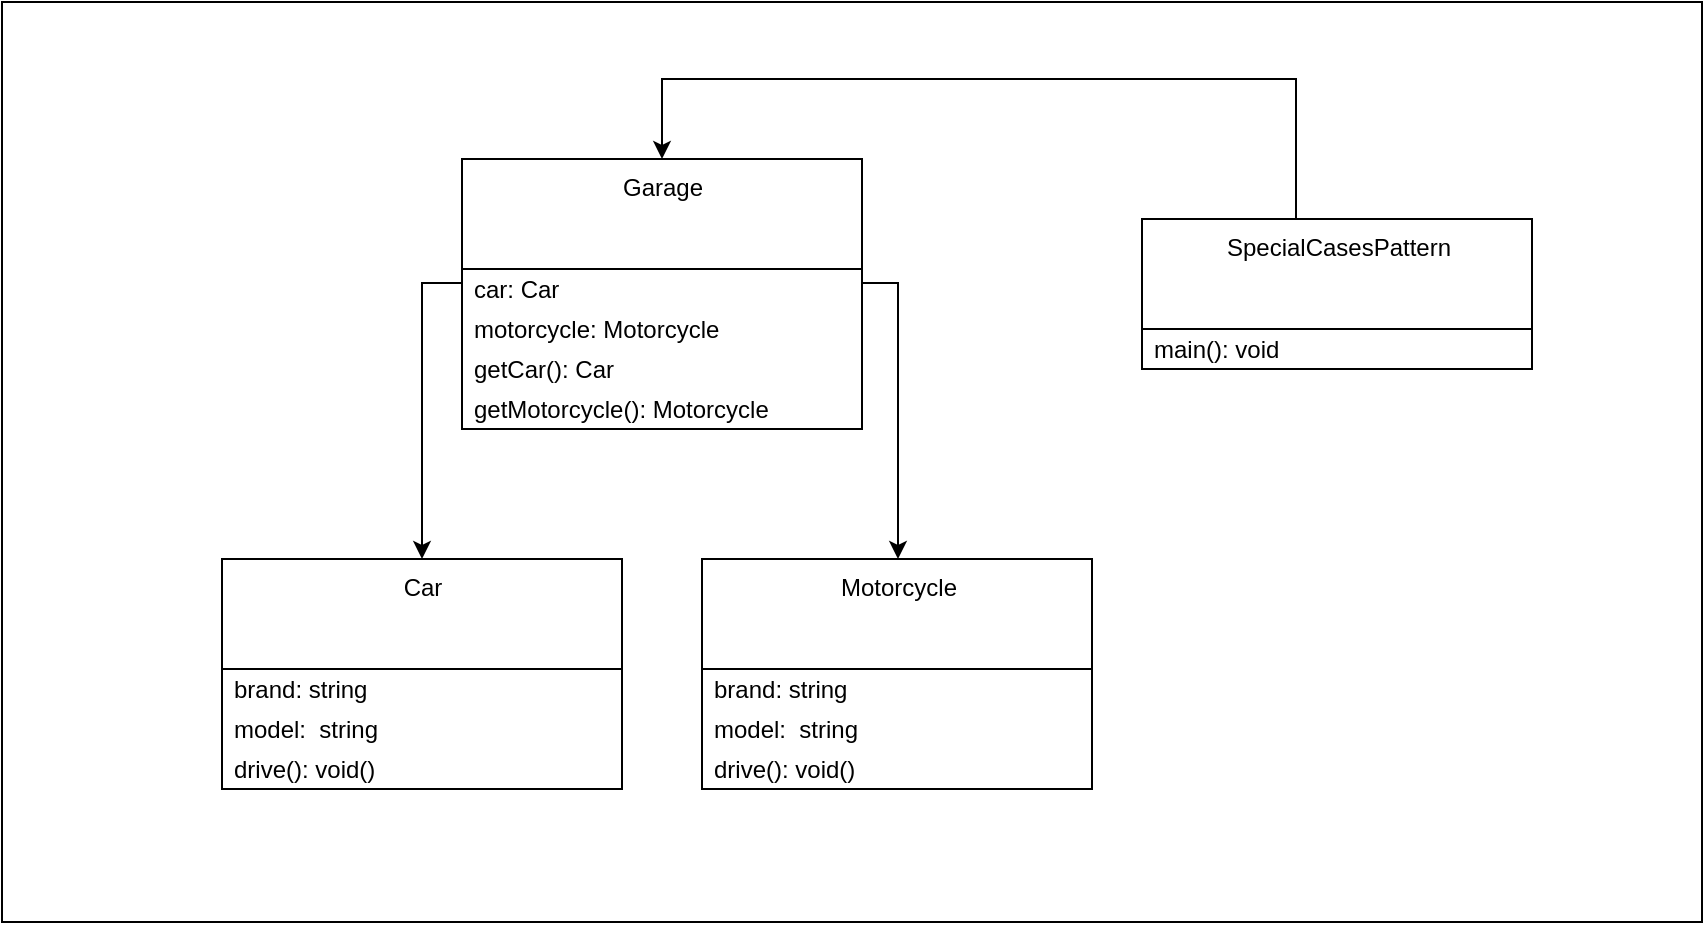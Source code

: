 <mxfile version="14.7.0" type="device" pages="4"><diagram id="v5XbidmCzgUqoYMLJOeR" name="SpecialCasePattern-1"><mxGraphModel dx="2234" dy="1174" grid="1" gridSize="10" guides="1" tooltips="1" connect="1" arrows="1" fold="1" page="1" pageScale="1" pageWidth="850" pageHeight="1100" math="0" shadow="0"><root><mxCell id="0"/><mxCell id="1" parent="0"/><mxCell id="XyhvlbG4NwxolK5GB6eY-1" value="" style="rounded=0;whiteSpace=wrap;html=1;fillColor=none;" vertex="1" parent="1"><mxGeometry width="850" height="460" as="geometry"/></mxCell><mxCell id="plxA01GhO-hnBvqBOP3u-22" style="edgeStyle=orthogonalEdgeStyle;rounded=0;orthogonalLoop=1;jettySize=auto;html=1;" edge="1" parent="1" source="plxA01GhO-hnBvqBOP3u-1" target="plxA01GhO-hnBvqBOP3u-11"><mxGeometry relative="1" as="geometry"><Array as="points"><mxPoint x="448" y="140.5"/></Array></mxGeometry></mxCell><mxCell id="plxA01GhO-hnBvqBOP3u-23" style="edgeStyle=orthogonalEdgeStyle;rounded=0;orthogonalLoop=1;jettySize=auto;html=1;" edge="1" parent="1" source="plxA01GhO-hnBvqBOP3u-1" target="plxA01GhO-hnBvqBOP3u-17"><mxGeometry relative="1" as="geometry"><Array as="points"><mxPoint x="210" y="140.5"/></Array></mxGeometry></mxCell><mxCell id="plxA01GhO-hnBvqBOP3u-1" value="Garage" style="swimlane;fontStyle=0;align=center;verticalAlign=top;childLayout=stackLayout;horizontal=1;startSize=55;horizontalStack=0;resizeParent=1;resizeParentMax=0;resizeLast=0;collapsible=0;marginBottom=0;html=1;" vertex="1" parent="1"><mxGeometry x="230" y="78.5" width="200" height="135" as="geometry"/></mxCell><mxCell id="plxA01GhO-hnBvqBOP3u-3" value="&lt;div&gt;car: Car&lt;/div&gt;" style="text;html=1;strokeColor=none;fillColor=none;align=left;verticalAlign=middle;spacingLeft=4;spacingRight=4;overflow=hidden;rotatable=0;points=[[0,0.5],[1,0.5]];portConstraint=eastwest;" vertex="1" parent="plxA01GhO-hnBvqBOP3u-1"><mxGeometry y="55" width="200" height="20" as="geometry"/></mxCell><mxCell id="plxA01GhO-hnBvqBOP3u-9" value="&lt;div&gt;motorcycle: Motorcycle&lt;/div&gt;" style="text;html=1;strokeColor=none;fillColor=none;align=left;verticalAlign=middle;spacingLeft=4;spacingRight=4;overflow=hidden;rotatable=0;points=[[0,0.5],[1,0.5]];portConstraint=eastwest;" vertex="1" parent="plxA01GhO-hnBvqBOP3u-1"><mxGeometry y="75" width="200" height="20" as="geometry"/></mxCell><mxCell id="plxA01GhO-hnBvqBOP3u-8" value="&lt;div&gt;getCar(): Car&lt;/div&gt;" style="text;html=1;strokeColor=none;fillColor=none;align=left;verticalAlign=middle;spacingLeft=4;spacingRight=4;overflow=hidden;rotatable=0;points=[[0,0.5],[1,0.5]];portConstraint=eastwest;" vertex="1" parent="plxA01GhO-hnBvqBOP3u-1"><mxGeometry y="95" width="200" height="20" as="geometry"/></mxCell><mxCell id="plxA01GhO-hnBvqBOP3u-10" value="&lt;div&gt;getMotorcycle(): Motorcycle&lt;/div&gt;" style="text;html=1;strokeColor=none;fillColor=none;align=left;verticalAlign=middle;spacingLeft=4;spacingRight=4;overflow=hidden;rotatable=0;points=[[0,0.5],[1,0.5]];portConstraint=eastwest;" vertex="1" parent="plxA01GhO-hnBvqBOP3u-1"><mxGeometry y="115" width="200" height="20" as="geometry"/></mxCell><mxCell id="plxA01GhO-hnBvqBOP3u-11" value="Motorcycle" style="swimlane;fontStyle=0;align=center;verticalAlign=top;childLayout=stackLayout;horizontal=1;startSize=55;horizontalStack=0;resizeParent=1;resizeParentMax=0;resizeLast=0;collapsible=0;marginBottom=0;html=1;" vertex="1" parent="1"><mxGeometry x="350" y="278.5" width="195" height="115" as="geometry"/></mxCell><mxCell id="plxA01GhO-hnBvqBOP3u-12" value="brand: string" style="text;html=1;strokeColor=none;fillColor=none;align=left;verticalAlign=middle;spacingLeft=4;spacingRight=4;overflow=hidden;rotatable=0;points=[[0,0.5],[1,0.5]];portConstraint=eastwest;" vertex="1" parent="plxA01GhO-hnBvqBOP3u-11"><mxGeometry y="55" width="195" height="20" as="geometry"/></mxCell><mxCell id="plxA01GhO-hnBvqBOP3u-13" value="&lt;div&gt;model:&amp;nbsp; string&lt;/div&gt;" style="text;html=1;strokeColor=none;fillColor=none;align=left;verticalAlign=middle;spacingLeft=4;spacingRight=4;overflow=hidden;rotatable=0;points=[[0,0.5],[1,0.5]];portConstraint=eastwest;" vertex="1" parent="plxA01GhO-hnBvqBOP3u-11"><mxGeometry y="75" width="195" height="20" as="geometry"/></mxCell><mxCell id="plxA01GhO-hnBvqBOP3u-15" value="&lt;div&gt;drive(): void()&lt;/div&gt;" style="text;html=1;strokeColor=none;fillColor=none;align=left;verticalAlign=middle;spacingLeft=4;spacingRight=4;overflow=hidden;rotatable=0;points=[[0,0.5],[1,0.5]];portConstraint=eastwest;" vertex="1" parent="plxA01GhO-hnBvqBOP3u-11"><mxGeometry y="95" width="195" height="20" as="geometry"/></mxCell><mxCell id="plxA01GhO-hnBvqBOP3u-17" value="Car" style="swimlane;fontStyle=0;align=center;verticalAlign=top;childLayout=stackLayout;horizontal=1;startSize=55;horizontalStack=0;resizeParent=1;resizeParentMax=0;resizeLast=0;collapsible=0;marginBottom=0;html=1;" vertex="1" parent="1"><mxGeometry x="110" y="278.5" width="200" height="115" as="geometry"/></mxCell><mxCell id="plxA01GhO-hnBvqBOP3u-18" value="brand: string" style="text;html=1;strokeColor=none;fillColor=none;align=left;verticalAlign=middle;spacingLeft=4;spacingRight=4;overflow=hidden;rotatable=0;points=[[0,0.5],[1,0.5]];portConstraint=eastwest;" vertex="1" parent="plxA01GhO-hnBvqBOP3u-17"><mxGeometry y="55" width="200" height="20" as="geometry"/></mxCell><mxCell id="plxA01GhO-hnBvqBOP3u-19" value="&lt;div&gt;model:&amp;nbsp; string&lt;/div&gt;" style="text;html=1;strokeColor=none;fillColor=none;align=left;verticalAlign=middle;spacingLeft=4;spacingRight=4;overflow=hidden;rotatable=0;points=[[0,0.5],[1,0.5]];portConstraint=eastwest;" vertex="1" parent="plxA01GhO-hnBvqBOP3u-17"><mxGeometry y="75" width="200" height="20" as="geometry"/></mxCell><mxCell id="plxA01GhO-hnBvqBOP3u-21" value="&lt;div&gt;drive(): void()&lt;/div&gt;" style="text;html=1;strokeColor=none;fillColor=none;align=left;verticalAlign=middle;spacingLeft=4;spacingRight=4;overflow=hidden;rotatable=0;points=[[0,0.5],[1,0.5]];portConstraint=eastwest;" vertex="1" parent="plxA01GhO-hnBvqBOP3u-17"><mxGeometry y="95" width="200" height="20" as="geometry"/></mxCell><mxCell id="plxA01GhO-hnBvqBOP3u-29" style="edgeStyle=orthogonalEdgeStyle;rounded=0;orthogonalLoop=1;jettySize=auto;html=1;entryX=0.5;entryY=0;entryDx=0;entryDy=0;" edge="1" parent="1" source="plxA01GhO-hnBvqBOP3u-24" target="plxA01GhO-hnBvqBOP3u-1"><mxGeometry relative="1" as="geometry"><Array as="points"><mxPoint x="647" y="38.5"/><mxPoint x="330" y="38.5"/></Array></mxGeometry></mxCell><mxCell id="plxA01GhO-hnBvqBOP3u-24" value="SpecialCasesPattern" style="swimlane;fontStyle=0;align=center;verticalAlign=top;childLayout=stackLayout;horizontal=1;startSize=55;horizontalStack=0;resizeParent=1;resizeParentMax=0;resizeLast=0;collapsible=0;marginBottom=0;html=1;" vertex="1" parent="1"><mxGeometry x="570" y="108.5" width="195" height="75" as="geometry"/></mxCell><mxCell id="plxA01GhO-hnBvqBOP3u-28" value="&lt;div&gt;main(): void&lt;/div&gt;" style="text;html=1;strokeColor=none;fillColor=none;align=left;verticalAlign=middle;spacingLeft=4;spacingRight=4;overflow=hidden;rotatable=0;points=[[0,0.5],[1,0.5]];portConstraint=eastwest;" vertex="1" parent="plxA01GhO-hnBvqBOP3u-24"><mxGeometry y="55" width="195" height="20" as="geometry"/></mxCell></root></mxGraphModel></diagram><diagram id="HDFOe7zhy4FKOQdFtRcy" name="SpecialCasePattern-1.1"><mxGraphModel dx="1117" dy="587" grid="1" gridSize="10" guides="1" tooltips="1" connect="1" arrows="1" fold="1" page="1" pageScale="1" pageWidth="850" pageHeight="1100" math="0" shadow="0"><root><mxCell id="30r-smQOEAdsv2KJNlT_-0"/><mxCell id="30r-smQOEAdsv2KJNlT_-1" parent="30r-smQOEAdsv2KJNlT_-0"/><mxCell id="30r-smQOEAdsv2KJNlT_-29" value="" style="rounded=0;whiteSpace=wrap;html=1;fillColor=none;" vertex="1" parent="30r-smQOEAdsv2KJNlT_-1"><mxGeometry width="850" height="440" as="geometry"/></mxCell><mxCell id="30r-smQOEAdsv2KJNlT_-2" style="edgeStyle=orthogonalEdgeStyle;rounded=0;orthogonalLoop=1;jettySize=auto;html=1;fontColor=#808080;exitX=0;exitY=0.5;exitDx=0;exitDy=0;" edge="1" parent="30r-smQOEAdsv2KJNlT_-1" source="30r-smQOEAdsv2KJNlT_-4" target="30r-smQOEAdsv2KJNlT_-24"><mxGeometry relative="1" as="geometry"><Array as="points"><mxPoint x="545" y="326"/><mxPoint x="545" y="26"/><mxPoint x="271" y="26"/></Array></mxGeometry></mxCell><mxCell id="30r-smQOEAdsv2KJNlT_-3" value="Garage" style="swimlane;fontStyle=0;align=center;verticalAlign=top;childLayout=stackLayout;horizontal=1;startSize=55;horizontalStack=0;resizeParent=1;resizeParentMax=0;resizeLast=0;collapsible=0;marginBottom=0;html=1;" vertex="1" parent="30r-smQOEAdsv2KJNlT_-1"><mxGeometry x="575" y="261" width="250" height="115" as="geometry"/></mxCell><mxCell id="30r-smQOEAdsv2KJNlT_-4" value="&lt;div&gt;car: AbstractVehicle&lt;br&gt;&lt;/div&gt;" style="text;html=1;strokeColor=none;align=left;verticalAlign=middle;spacingLeft=4;spacingRight=4;overflow=hidden;rotatable=0;points=[[0,0.5],[1,0.5]];portConstraint=eastwest;fillColor=#ffffff;" vertex="1" parent="30r-smQOEAdsv2KJNlT_-3"><mxGeometry y="55" width="250" height="20" as="geometry"/></mxCell><mxCell id="30r-smQOEAdsv2KJNlT_-5" value="&lt;div&gt;motorcycle: AbstractVehicle&lt;/div&gt;" style="text;html=1;strokeColor=none;align=left;verticalAlign=middle;spacingLeft=4;spacingRight=4;overflow=hidden;rotatable=0;points=[[0,0.5],[1,0.5]];portConstraint=eastwest;fillColor=#ffffff;" vertex="1" parent="30r-smQOEAdsv2KJNlT_-3"><mxGeometry y="75" width="250" height="20" as="geometry"/></mxCell><mxCell id="30r-smQOEAdsv2KJNlT_-7" value="&lt;div&gt;getAvailableVehicle(): AbstractVehicle&lt;/div&gt;" style="text;html=1;strokeColor=none;align=left;verticalAlign=middle;spacingLeft=4;spacingRight=4;overflow=hidden;rotatable=0;points=[[0,0.5],[1,0.5]];portConstraint=eastwest;fillColor=#ffffff;" vertex="1" parent="30r-smQOEAdsv2KJNlT_-3"><mxGeometry y="95" width="250" height="20" as="geometry"/></mxCell><mxCell id="30r-smQOEAdsv2KJNlT_-8" value="Motorcycle" style="swimlane;fontStyle=0;align=center;verticalAlign=top;childLayout=stackLayout;horizontal=1;startSize=55;horizontalStack=0;resizeParent=1;resizeParentMax=0;resizeLast=0;collapsible=0;marginBottom=0;html=1;" vertex="1" parent="30r-smQOEAdsv2KJNlT_-1"><mxGeometry x="302" y="261" width="195" height="115" as="geometry"/></mxCell><mxCell id="30r-smQOEAdsv2KJNlT_-9" value="brand: string" style="text;html=1;strokeColor=none;align=left;verticalAlign=middle;spacingLeft=4;spacingRight=4;overflow=hidden;rotatable=0;points=[[0,0.5],[1,0.5]];portConstraint=eastwest;fontColor=#808080;fillColor=#ffffff;" vertex="1" parent="30r-smQOEAdsv2KJNlT_-8"><mxGeometry y="55" width="195" height="20" as="geometry"/></mxCell><mxCell id="30r-smQOEAdsv2KJNlT_-10" value="&lt;div&gt;model:&amp;nbsp; string&lt;/div&gt;" style="text;html=1;strokeColor=none;align=left;verticalAlign=middle;spacingLeft=4;spacingRight=4;overflow=hidden;rotatable=0;points=[[0,0.5],[1,0.5]];portConstraint=eastwest;fontColor=#808080;fillColor=#ffffff;" vertex="1" parent="30r-smQOEAdsv2KJNlT_-8"><mxGeometry y="75" width="195" height="20" as="geometry"/></mxCell><mxCell id="30r-smQOEAdsv2KJNlT_-12" value="&lt;div&gt;drive(): void()&lt;/div&gt;" style="text;html=1;strokeColor=none;align=left;verticalAlign=middle;spacingLeft=4;spacingRight=4;overflow=hidden;rotatable=0;points=[[0,0.5],[1,0.5]];portConstraint=eastwest;fillColor=#ffffff;" vertex="1" parent="30r-smQOEAdsv2KJNlT_-8"><mxGeometry y="95" width="195" height="20" as="geometry"/></mxCell><mxCell id="30r-smQOEAdsv2KJNlT_-13" value="Car" style="swimlane;fontStyle=0;align=center;verticalAlign=top;childLayout=stackLayout;horizontal=1;startSize=55;horizontalStack=0;resizeParent=1;resizeParentMax=0;resizeLast=0;collapsible=0;marginBottom=0;html=1;" vertex="1" parent="30r-smQOEAdsv2KJNlT_-1"><mxGeometry x="26" y="261" width="200" height="115" as="geometry"/></mxCell><mxCell id="30r-smQOEAdsv2KJNlT_-14" value="brand: string" style="text;html=1;strokeColor=none;align=left;verticalAlign=middle;spacingLeft=4;spacingRight=4;overflow=hidden;rotatable=0;points=[[0,0.5],[1,0.5]];portConstraint=eastwest;fontColor=#808080;fillColor=#ffffff;" vertex="1" parent="30r-smQOEAdsv2KJNlT_-13"><mxGeometry y="55" width="200" height="20" as="geometry"/></mxCell><mxCell id="30r-smQOEAdsv2KJNlT_-15" value="&lt;div&gt;model:&amp;nbsp; string&lt;/div&gt;" style="text;html=1;strokeColor=none;align=left;verticalAlign=middle;spacingLeft=4;spacingRight=4;overflow=hidden;rotatable=0;points=[[0,0.5],[1,0.5]];portConstraint=eastwest;fontColor=#808080;fillColor=#ffffff;" vertex="1" parent="30r-smQOEAdsv2KJNlT_-13"><mxGeometry y="75" width="200" height="20" as="geometry"/></mxCell><mxCell id="30r-smQOEAdsv2KJNlT_-17" value="&lt;div&gt;drive(): void()&lt;/div&gt;" style="text;html=1;align=left;verticalAlign=middle;spacingLeft=4;spacingRight=4;overflow=hidden;rotatable=0;points=[[0,0.5],[1,0.5]];portConstraint=eastwest;fillColor=#ffffff;shadow=0;sketch=0;" vertex="1" parent="30r-smQOEAdsv2KJNlT_-13"><mxGeometry y="95" width="200" height="20" as="geometry"/></mxCell><mxCell id="30r-smQOEAdsv2KJNlT_-18" style="edgeStyle=orthogonalEdgeStyle;rounded=0;orthogonalLoop=1;jettySize=auto;html=1;fontColor=#808080;" edge="1" parent="30r-smQOEAdsv2KJNlT_-1" source="30r-smQOEAdsv2KJNlT_-19" target="30r-smQOEAdsv2KJNlT_-3"><mxGeometry relative="1" as="geometry"/></mxCell><mxCell id="30r-smQOEAdsv2KJNlT_-19" value="SpecialCasePattern" style="swimlane;fontStyle=0;align=center;verticalAlign=top;childLayout=stackLayout;horizontal=1;startSize=55;horizontalStack=0;resizeParent=1;resizeParentMax=0;resizeLast=0;collapsible=0;marginBottom=0;html=1;" vertex="1" parent="30r-smQOEAdsv2KJNlT_-1"><mxGeometry x="600" y="96" width="200" height="75" as="geometry"/></mxCell><mxCell id="30r-smQOEAdsv2KJNlT_-21" value="&lt;div&gt;main(): void&lt;/div&gt;" style="text;html=1;strokeColor=none;align=left;verticalAlign=middle;spacingLeft=4;spacingRight=4;overflow=hidden;rotatable=0;points=[[0,0.5],[1,0.5]];portConstraint=eastwest;fillColor=#ffffff;" vertex="1" parent="30r-smQOEAdsv2KJNlT_-19"><mxGeometry y="55" width="200" height="20" as="geometry"/></mxCell><mxCell id="30r-smQOEAdsv2KJNlT_-22" style="edgeStyle=orthogonalEdgeStyle;rounded=0;orthogonalLoop=1;jettySize=auto;html=1;" edge="1" parent="30r-smQOEAdsv2KJNlT_-1" source="30r-smQOEAdsv2KJNlT_-24" target="30r-smQOEAdsv2KJNlT_-13"><mxGeometry relative="1" as="geometry"><Array as="points"><mxPoint x="126" y="129"/></Array></mxGeometry></mxCell><mxCell id="30r-smQOEAdsv2KJNlT_-23" style="edgeStyle=orthogonalEdgeStyle;rounded=0;orthogonalLoop=1;jettySize=auto;html=1;entryX=0.5;entryY=0;entryDx=0;entryDy=0;fontColor=#808080;" edge="1" parent="30r-smQOEAdsv2KJNlT_-1" source="30r-smQOEAdsv2KJNlT_-24" target="30r-smQOEAdsv2KJNlT_-8"><mxGeometry relative="1" as="geometry"><Array as="points"><mxPoint x="400" y="129"/></Array></mxGeometry></mxCell><mxCell id="30r-smQOEAdsv2KJNlT_-24" value="AbstractVehicle" style="swimlane;fontStyle=0;align=center;verticalAlign=top;childLayout=stackLayout;horizontal=1;startSize=55;horizontalStack=0;resizeParent=1;resizeParentMax=0;resizeLast=0;collapsible=0;marginBottom=0;html=1;swimlaneLine=1;" vertex="1" parent="30r-smQOEAdsv2KJNlT_-1"><mxGeometry x="174" y="67" width="155" height="115" as="geometry"/></mxCell><mxCell id="30r-smQOEAdsv2KJNlT_-25" value="brand: string" style="text;html=1;align=left;verticalAlign=middle;spacingLeft=4;spacingRight=4;overflow=hidden;rotatable=0;points=[[0,0.5],[1,0.5]];portConstraint=eastwest;fillColor=#ffffff;" vertex="1" parent="30r-smQOEAdsv2KJNlT_-24"><mxGeometry y="55" width="155" height="20" as="geometry"/></mxCell><mxCell id="30r-smQOEAdsv2KJNlT_-26" value="&lt;div&gt;model:&amp;nbsp; string&lt;/div&gt;" style="text;html=1;strokeColor=none;align=left;verticalAlign=middle;spacingLeft=4;spacingRight=4;overflow=hidden;rotatable=0;points=[[0,0.5],[1,0.5]];portConstraint=eastwest;fillColor=#ffffff;" vertex="1" parent="30r-smQOEAdsv2KJNlT_-24"><mxGeometry y="75" width="155" height="20" as="geometry"/></mxCell><mxCell id="30r-smQOEAdsv2KJNlT_-28" value="&lt;div&gt;drive(): void()&lt;/div&gt;" style="text;html=1;strokeColor=none;align=left;verticalAlign=middle;spacingLeft=4;spacingRight=4;overflow=hidden;rotatable=0;points=[[0,0.5],[1,0.5]];portConstraint=eastwest;fillColor=#ffffff;" vertex="1" parent="30r-smQOEAdsv2KJNlT_-24"><mxGeometry y="95" width="155" height="20" as="geometry"/></mxCell></root></mxGraphModel></diagram><diagram name="NullObjectPattern-1" id="R9gPXlSMDQ55YLv-KSaC"><mxGraphModel dx="1564" dy="822" grid="1" gridSize="10" guides="1" tooltips="1" connect="1" arrows="1" fold="1" page="1" pageScale="1" pageWidth="850" pageHeight="1100" math="0" shadow="0"><root><mxCell id="sp4SyQ6GvpW86R1iY35O-0"/><mxCell id="sp4SyQ6GvpW86R1iY35O-1" parent="sp4SyQ6GvpW86R1iY35O-0"/><mxCell id="sp4SyQ6GvpW86R1iY35O-2" value="" style="rounded=0;whiteSpace=wrap;html=1;fillColor=none;" vertex="1" parent="sp4SyQ6GvpW86R1iY35O-1"><mxGeometry width="850" height="410" as="geometry"/></mxCell><mxCell id="VQko8-WAZrjDSo9mWfMd-1" style="edgeStyle=orthogonalEdgeStyle;rounded=0;orthogonalLoop=1;jettySize=auto;html=1;fontColor=#000000;" edge="1" parent="sp4SyQ6GvpW86R1iY35O-1" source="sp4SyQ6GvpW86R1iY35O-5" target="sp4SyQ6GvpW86R1iY35O-14"><mxGeometry relative="1" as="geometry"/></mxCell><mxCell id="sp4SyQ6GvpW86R1iY35O-5" value="Garage" style="swimlane;fontStyle=0;align=center;verticalAlign=top;childLayout=stackLayout;horizontal=1;startSize=55;horizontalStack=0;resizeParent=1;resizeParentMax=0;resizeLast=0;collapsible=0;marginBottom=0;html=1;" vertex="1" parent="sp4SyQ6GvpW86R1iY35O-1"><mxGeometry x="168" y="61.75" width="200" height="95" as="geometry"/></mxCell><mxCell id="sp4SyQ6GvpW86R1iY35O-6" value="&lt;div&gt;car: Car&lt;/div&gt;" style="text;html=1;strokeColor=none;fillColor=none;align=left;verticalAlign=middle;spacingLeft=4;spacingRight=4;overflow=hidden;rotatable=0;points=[[0,0.5],[1,0.5]];portConstraint=eastwest;" vertex="1" parent="sp4SyQ6GvpW86R1iY35O-5"><mxGeometry y="55" width="200" height="20" as="geometry"/></mxCell><mxCell id="sp4SyQ6GvpW86R1iY35O-8" value="&lt;div&gt;getCar(): Car&lt;/div&gt;" style="text;html=1;strokeColor=none;fillColor=none;align=left;verticalAlign=middle;spacingLeft=4;spacingRight=4;overflow=hidden;rotatable=0;points=[[0,0.5],[1,0.5]];portConstraint=eastwest;" vertex="1" parent="sp4SyQ6GvpW86R1iY35O-5"><mxGeometry y="75" width="200" height="20" as="geometry"/></mxCell><mxCell id="sp4SyQ6GvpW86R1iY35O-14" value="Car" style="swimlane;fontStyle=0;align=center;verticalAlign=top;childLayout=stackLayout;horizontal=1;startSize=55;horizontalStack=0;resizeParent=1;resizeParentMax=0;resizeLast=0;collapsible=0;marginBottom=0;html=1;" vertex="1" parent="sp4SyQ6GvpW86R1iY35O-1"><mxGeometry x="168" y="233.25" width="200" height="115" as="geometry"/></mxCell><mxCell id="sp4SyQ6GvpW86R1iY35O-15" value="brand: string" style="text;html=1;strokeColor=none;fillColor=none;align=left;verticalAlign=middle;spacingLeft=4;spacingRight=4;overflow=hidden;rotatable=0;points=[[0,0.5],[1,0.5]];portConstraint=eastwest;" vertex="1" parent="sp4SyQ6GvpW86R1iY35O-14"><mxGeometry y="55" width="200" height="20" as="geometry"/></mxCell><mxCell id="sp4SyQ6GvpW86R1iY35O-16" value="&lt;div&gt;model:&amp;nbsp; string&lt;/div&gt;" style="text;html=1;strokeColor=none;fillColor=none;align=left;verticalAlign=middle;spacingLeft=4;spacingRight=4;overflow=hidden;rotatable=0;points=[[0,0.5],[1,0.5]];portConstraint=eastwest;" vertex="1" parent="sp4SyQ6GvpW86R1iY35O-14"><mxGeometry y="75" width="200" height="20" as="geometry"/></mxCell><mxCell id="sp4SyQ6GvpW86R1iY35O-17" value="&lt;div&gt;drive(): void()&lt;/div&gt;" style="text;html=1;strokeColor=none;fillColor=none;align=left;verticalAlign=middle;spacingLeft=4;spacingRight=4;overflow=hidden;rotatable=0;points=[[0,0.5],[1,0.5]];portConstraint=eastwest;" vertex="1" parent="sp4SyQ6GvpW86R1iY35O-14"><mxGeometry y="95" width="200" height="20" as="geometry"/></mxCell><mxCell id="VQko8-WAZrjDSo9mWfMd-2" style="edgeStyle=orthogonalEdgeStyle;rounded=0;orthogonalLoop=1;jettySize=auto;html=1;entryX=1;entryY=0.5;entryDx=0;entryDy=0;fontColor=#000000;" edge="1" parent="sp4SyQ6GvpW86R1iY35O-1" source="sp4SyQ6GvpW86R1iY35O-19" target="sp4SyQ6GvpW86R1iY35O-5"><mxGeometry relative="1" as="geometry"/></mxCell><mxCell id="sp4SyQ6GvpW86R1iY35O-19" value="NullObjectPattern" style="swimlane;fontStyle=0;align=center;verticalAlign=top;childLayout=stackLayout;horizontal=1;startSize=55;horizontalStack=0;resizeParent=1;resizeParentMax=0;resizeLast=0;collapsible=0;marginBottom=0;html=1;" vertex="1" parent="sp4SyQ6GvpW86R1iY35O-1"><mxGeometry x="488" y="71.75" width="195" height="75" as="geometry"/></mxCell><mxCell id="sp4SyQ6GvpW86R1iY35O-20" value="&lt;div&gt;main(): void&lt;/div&gt;" style="text;html=1;strokeColor=none;fillColor=none;align=left;verticalAlign=middle;spacingLeft=4;spacingRight=4;overflow=hidden;rotatable=0;points=[[0,0.5],[1,0.5]];portConstraint=eastwest;" vertex="1" parent="sp4SyQ6GvpW86R1iY35O-19"><mxGeometry y="55" width="195" height="20" as="geometry"/></mxCell></root></mxGraphModel></diagram><diagram name="NullObjectPattern-1.1" id="S0IEK0IJYrdINj6CSwWc"><mxGraphModel dx="920" dy="484" grid="1" gridSize="10" guides="1" tooltips="1" connect="1" arrows="1" fold="1" page="1" pageScale="1" pageWidth="850" pageHeight="1100" math="0" shadow="0"><root><mxCell id="H4QDnyhS513aOsCTAqwU-0"/><mxCell id="H4QDnyhS513aOsCTAqwU-1" parent="H4QDnyhS513aOsCTAqwU-0"/><mxCell id="H4QDnyhS513aOsCTAqwU-2" value="" style="rounded=0;whiteSpace=wrap;html=1;fillColor=none;" vertex="1" parent="H4QDnyhS513aOsCTAqwU-1"><mxGeometry width="850" height="440" as="geometry"/></mxCell><mxCell id="H4QDnyhS513aOsCTAqwU-3" style="edgeStyle=orthogonalEdgeStyle;rounded=0;orthogonalLoop=1;jettySize=auto;html=1;fontColor=#808080;exitX=0;exitY=0.5;exitDx=0;exitDy=0;" edge="1" parent="H4QDnyhS513aOsCTAqwU-1" source="H4QDnyhS513aOsCTAqwU-5" target="H4QDnyhS513aOsCTAqwU-21"><mxGeometry relative="1" as="geometry"><Array as="points"><mxPoint x="545" y="326"/><mxPoint x="545" y="26"/><mxPoint x="271" y="26"/></Array></mxGeometry></mxCell><mxCell id="H4QDnyhS513aOsCTAqwU-4" value="Garage" style="swimlane;fontStyle=0;align=center;verticalAlign=top;childLayout=stackLayout;horizontal=1;startSize=55;horizontalStack=0;resizeParent=1;resizeParentMax=0;resizeLast=0;collapsible=0;marginBottom=0;html=1;" vertex="1" parent="H4QDnyhS513aOsCTAqwU-1"><mxGeometry x="575" y="261" width="250" height="95" as="geometry"/></mxCell><mxCell id="H4QDnyhS513aOsCTAqwU-5" value="&lt;div&gt;car: AbstractVehicle&lt;br&gt;&lt;/div&gt;" style="text;html=1;strokeColor=none;align=left;verticalAlign=middle;spacingLeft=4;spacingRight=4;overflow=hidden;rotatable=0;points=[[0,0.5],[1,0.5]];portConstraint=eastwest;fillColor=#ffffff;" vertex="1" parent="H4QDnyhS513aOsCTAqwU-4"><mxGeometry y="55" width="250" height="20" as="geometry"/></mxCell><mxCell id="H4QDnyhS513aOsCTAqwU-7" value="&lt;div&gt;getVehicle(): AbstractVehicle&lt;/div&gt;" style="text;html=1;strokeColor=none;align=left;verticalAlign=middle;spacingLeft=4;spacingRight=4;overflow=hidden;rotatable=0;points=[[0,0.5],[1,0.5]];portConstraint=eastwest;fillColor=#ffffff;" vertex="1" parent="H4QDnyhS513aOsCTAqwU-4"><mxGeometry y="75" width="250" height="20" as="geometry"/></mxCell><mxCell id="H4QDnyhS513aOsCTAqwU-8" value="NullObjectVehicle" style="swimlane;fontStyle=0;align=center;verticalAlign=top;childLayout=stackLayout;horizontal=1;startSize=55;horizontalStack=0;resizeParent=1;resizeParentMax=0;resizeLast=0;collapsible=0;marginBottom=0;html=1;" vertex="1" parent="H4QDnyhS513aOsCTAqwU-1"><mxGeometry x="302" y="261" width="195" height="115" as="geometry"/></mxCell><mxCell id="H4QDnyhS513aOsCTAqwU-9" value="brand: string" style="text;html=1;strokeColor=none;align=left;verticalAlign=middle;spacingLeft=4;spacingRight=4;overflow=hidden;rotatable=0;points=[[0,0.5],[1,0.5]];portConstraint=eastwest;fontColor=#808080;fillColor=#ffffff;" vertex="1" parent="H4QDnyhS513aOsCTAqwU-8"><mxGeometry y="55" width="195" height="20" as="geometry"/></mxCell><mxCell id="H4QDnyhS513aOsCTAqwU-10" value="&lt;div&gt;model:&amp;nbsp; string&lt;/div&gt;" style="text;html=1;strokeColor=none;align=left;verticalAlign=middle;spacingLeft=4;spacingRight=4;overflow=hidden;rotatable=0;points=[[0,0.5],[1,0.5]];portConstraint=eastwest;fontColor=#808080;fillColor=#ffffff;" vertex="1" parent="H4QDnyhS513aOsCTAqwU-8"><mxGeometry y="75" width="195" height="20" as="geometry"/></mxCell><mxCell id="H4QDnyhS513aOsCTAqwU-11" value="&lt;div&gt;drive(): void()&lt;/div&gt;" style="text;html=1;strokeColor=none;align=left;verticalAlign=middle;spacingLeft=4;spacingRight=4;overflow=hidden;rotatable=0;points=[[0,0.5],[1,0.5]];portConstraint=eastwest;fillColor=#ffffff;" vertex="1" parent="H4QDnyhS513aOsCTAqwU-8"><mxGeometry y="95" width="195" height="20" as="geometry"/></mxCell><mxCell id="H4QDnyhS513aOsCTAqwU-12" value="Car" style="swimlane;fontStyle=0;align=center;verticalAlign=top;childLayout=stackLayout;horizontal=1;startSize=55;horizontalStack=0;resizeParent=1;resizeParentMax=0;resizeLast=0;collapsible=0;marginBottom=0;html=1;" vertex="1" parent="H4QDnyhS513aOsCTAqwU-1"><mxGeometry x="26" y="261" width="200" height="115" as="geometry"/></mxCell><mxCell id="H4QDnyhS513aOsCTAqwU-13" value="brand: string" style="text;html=1;strokeColor=none;align=left;verticalAlign=middle;spacingLeft=4;spacingRight=4;overflow=hidden;rotatable=0;points=[[0,0.5],[1,0.5]];portConstraint=eastwest;fontColor=#808080;fillColor=#ffffff;" vertex="1" parent="H4QDnyhS513aOsCTAqwU-12"><mxGeometry y="55" width="200" height="20" as="geometry"/></mxCell><mxCell id="H4QDnyhS513aOsCTAqwU-14" value="&lt;div&gt;model:&amp;nbsp; string&lt;/div&gt;" style="text;html=1;strokeColor=none;align=left;verticalAlign=middle;spacingLeft=4;spacingRight=4;overflow=hidden;rotatable=0;points=[[0,0.5],[1,0.5]];portConstraint=eastwest;fontColor=#808080;fillColor=#ffffff;" vertex="1" parent="H4QDnyhS513aOsCTAqwU-12"><mxGeometry y="75" width="200" height="20" as="geometry"/></mxCell><mxCell id="H4QDnyhS513aOsCTAqwU-15" value="&lt;div&gt;drive(): void()&lt;/div&gt;" style="text;html=1;align=left;verticalAlign=middle;spacingLeft=4;spacingRight=4;overflow=hidden;rotatable=0;points=[[0,0.5],[1,0.5]];portConstraint=eastwest;fillColor=#ffffff;shadow=0;sketch=0;" vertex="1" parent="H4QDnyhS513aOsCTAqwU-12"><mxGeometry y="95" width="200" height="20" as="geometry"/></mxCell><mxCell id="H4QDnyhS513aOsCTAqwU-16" style="edgeStyle=orthogonalEdgeStyle;rounded=0;orthogonalLoop=1;jettySize=auto;html=1;fontColor=#808080;" edge="1" parent="H4QDnyhS513aOsCTAqwU-1" source="H4QDnyhS513aOsCTAqwU-17" target="H4QDnyhS513aOsCTAqwU-4"><mxGeometry relative="1" as="geometry"/></mxCell><mxCell id="H4QDnyhS513aOsCTAqwU-17" value="NullObjectPattern" style="swimlane;fontStyle=0;align=center;verticalAlign=top;childLayout=stackLayout;horizontal=1;startSize=55;horizontalStack=0;resizeParent=1;resizeParentMax=0;resizeLast=0;collapsible=0;marginBottom=0;html=1;" vertex="1" parent="H4QDnyhS513aOsCTAqwU-1"><mxGeometry x="600" y="96" width="200" height="75" as="geometry"/></mxCell><mxCell id="H4QDnyhS513aOsCTAqwU-18" value="&lt;div&gt;main(): void&lt;/div&gt;" style="text;html=1;strokeColor=none;align=left;verticalAlign=middle;spacingLeft=4;spacingRight=4;overflow=hidden;rotatable=0;points=[[0,0.5],[1,0.5]];portConstraint=eastwest;fillColor=#ffffff;" vertex="1" parent="H4QDnyhS513aOsCTAqwU-17"><mxGeometry y="55" width="200" height="20" as="geometry"/></mxCell><mxCell id="H4QDnyhS513aOsCTAqwU-19" style="edgeStyle=orthogonalEdgeStyle;rounded=0;orthogonalLoop=1;jettySize=auto;html=1;" edge="1" parent="H4QDnyhS513aOsCTAqwU-1" source="H4QDnyhS513aOsCTAqwU-21" target="H4QDnyhS513aOsCTAqwU-12"><mxGeometry relative="1" as="geometry"><Array as="points"><mxPoint x="126" y="129"/></Array></mxGeometry></mxCell><mxCell id="H4QDnyhS513aOsCTAqwU-20" style="edgeStyle=orthogonalEdgeStyle;rounded=0;orthogonalLoop=1;jettySize=auto;html=1;entryX=0.5;entryY=0;entryDx=0;entryDy=0;fontColor=#808080;" edge="1" parent="H4QDnyhS513aOsCTAqwU-1" source="H4QDnyhS513aOsCTAqwU-21" target="H4QDnyhS513aOsCTAqwU-8"><mxGeometry relative="1" as="geometry"><Array as="points"><mxPoint x="400" y="129"/></Array></mxGeometry></mxCell><mxCell id="H4QDnyhS513aOsCTAqwU-21" value="AbstractVehicle" style="swimlane;fontStyle=0;align=center;verticalAlign=top;childLayout=stackLayout;horizontal=1;startSize=55;horizontalStack=0;resizeParent=1;resizeParentMax=0;resizeLast=0;collapsible=0;marginBottom=0;html=1;swimlaneLine=1;" vertex="1" parent="H4QDnyhS513aOsCTAqwU-1"><mxGeometry x="174" y="67" width="155" height="115" as="geometry"/></mxCell><mxCell id="H4QDnyhS513aOsCTAqwU-22" value="brand: string" style="text;html=1;align=left;verticalAlign=middle;spacingLeft=4;spacingRight=4;overflow=hidden;rotatable=0;points=[[0,0.5],[1,0.5]];portConstraint=eastwest;fillColor=#ffffff;" vertex="1" parent="H4QDnyhS513aOsCTAqwU-21"><mxGeometry y="55" width="155" height="20" as="geometry"/></mxCell><mxCell id="H4QDnyhS513aOsCTAqwU-23" value="&lt;div&gt;model:&amp;nbsp; string&lt;/div&gt;" style="text;html=1;strokeColor=none;align=left;verticalAlign=middle;spacingLeft=4;spacingRight=4;overflow=hidden;rotatable=0;points=[[0,0.5],[1,0.5]];portConstraint=eastwest;fillColor=#ffffff;" vertex="1" parent="H4QDnyhS513aOsCTAqwU-21"><mxGeometry y="75" width="155" height="20" as="geometry"/></mxCell><mxCell id="H4QDnyhS513aOsCTAqwU-24" value="&lt;div&gt;drive(): void()&lt;/div&gt;" style="text;html=1;strokeColor=none;align=left;verticalAlign=middle;spacingLeft=4;spacingRight=4;overflow=hidden;rotatable=0;points=[[0,0.5],[1,0.5]];portConstraint=eastwest;fillColor=#ffffff;" vertex="1" parent="H4QDnyhS513aOsCTAqwU-21"><mxGeometry y="95" width="155" height="20" as="geometry"/></mxCell></root></mxGraphModel></diagram></mxfile>